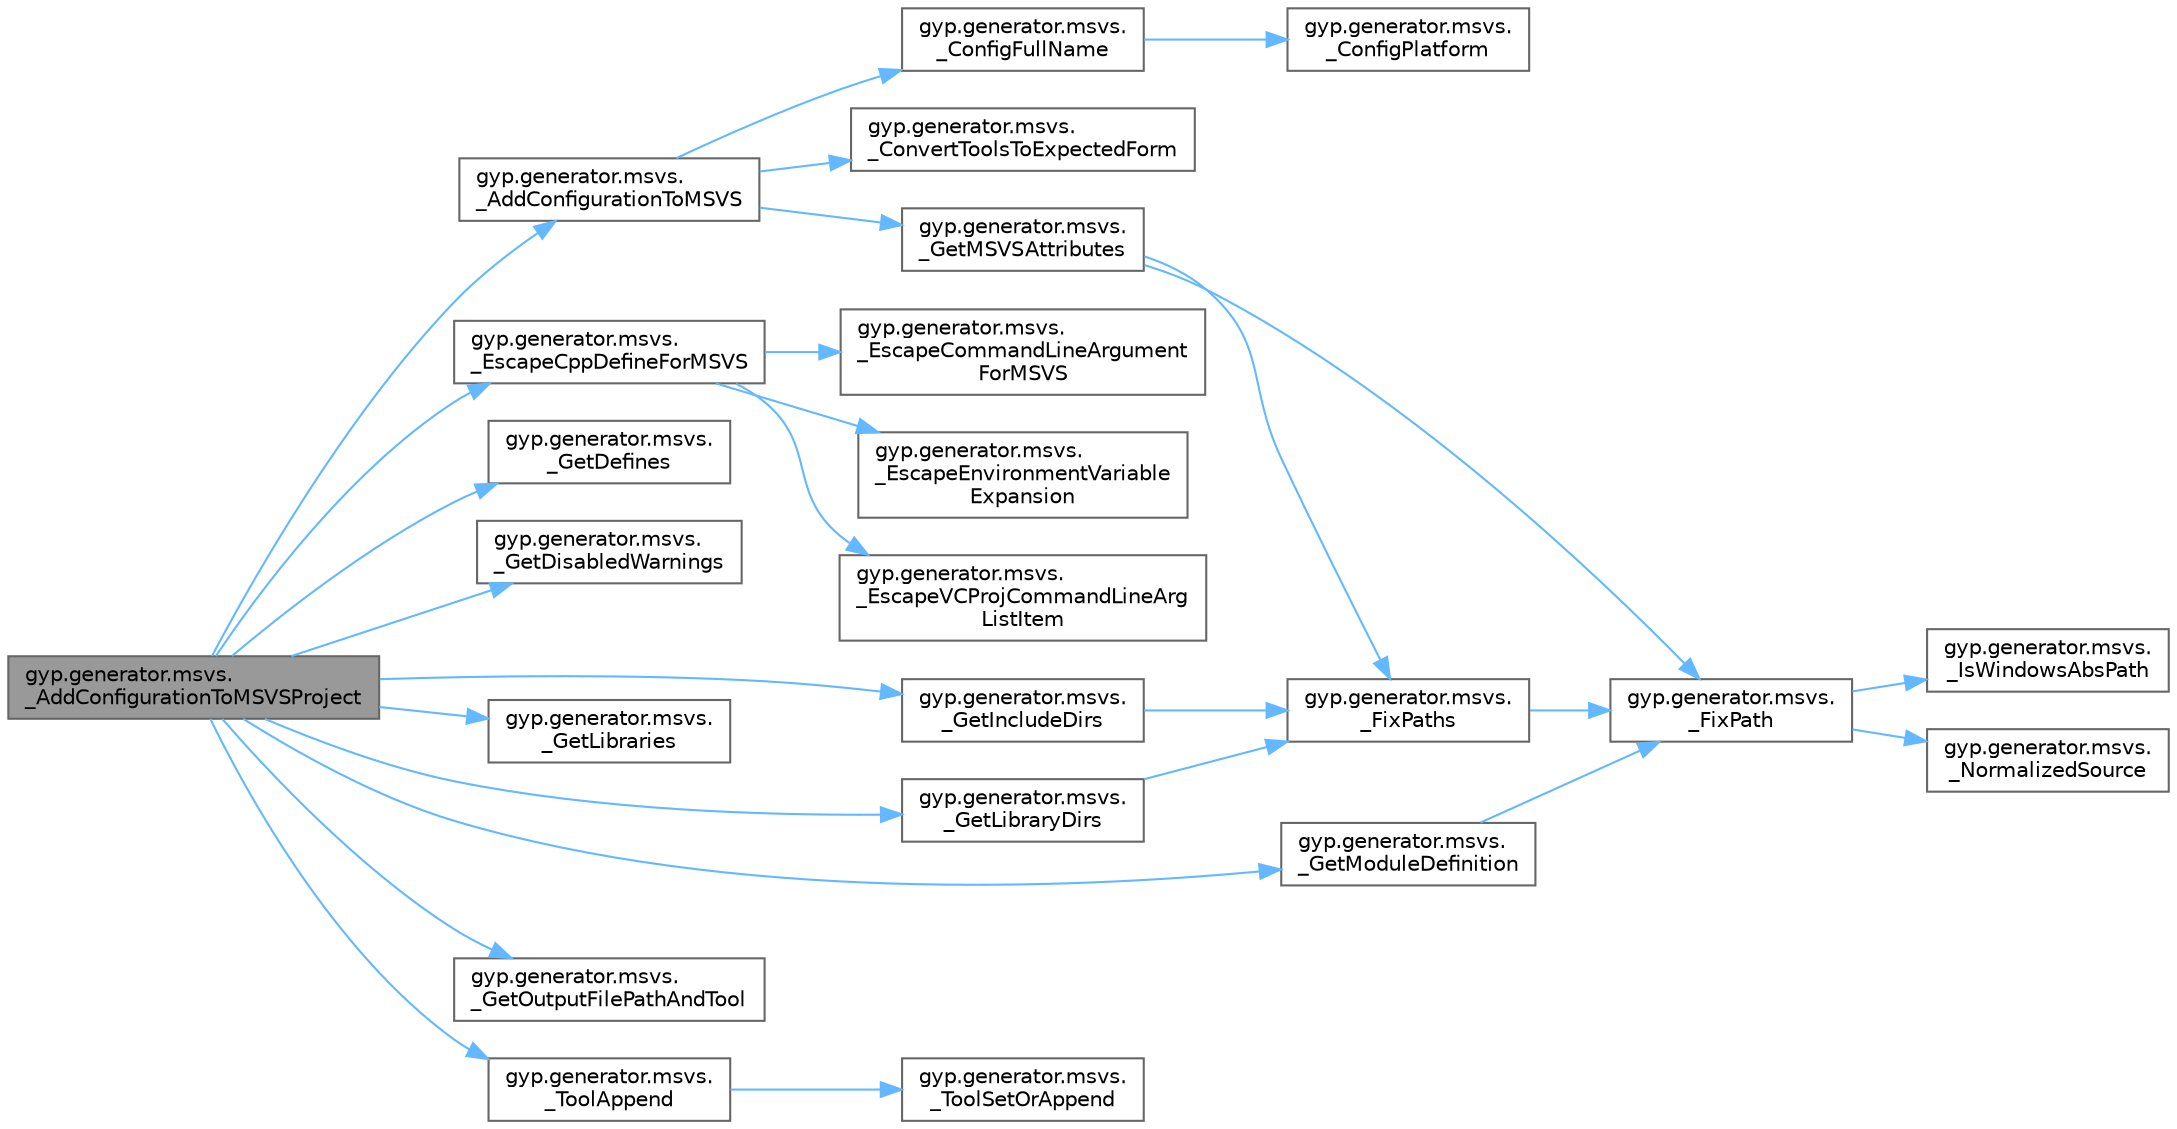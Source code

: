 digraph "gyp.generator.msvs._AddConfigurationToMSVSProject"
{
 // LATEX_PDF_SIZE
  bgcolor="transparent";
  edge [fontname=Helvetica,fontsize=10,labelfontname=Helvetica,labelfontsize=10];
  node [fontname=Helvetica,fontsize=10,shape=box,height=0.2,width=0.4];
  rankdir="LR";
  Node1 [id="Node000001",label="gyp.generator.msvs.\l_AddConfigurationToMSVSProject",height=0.2,width=0.4,color="gray40", fillcolor="grey60", style="filled", fontcolor="black",tooltip=" "];
  Node1 -> Node2 [id="edge27_Node000001_Node000002",color="steelblue1",style="solid",tooltip=" "];
  Node2 [id="Node000002",label="gyp.generator.msvs.\l_AddConfigurationToMSVS",height=0.2,width=0.4,color="grey40", fillcolor="white", style="filled",URL="$namespacegyp_1_1generator_1_1msvs.html#ad2b885c019c007de10fd6229d889acc2",tooltip=" "];
  Node2 -> Node3 [id="edge28_Node000002_Node000003",color="steelblue1",style="solid",tooltip=" "];
  Node3 [id="Node000003",label="gyp.generator.msvs.\l_ConfigFullName",height=0.2,width=0.4,color="grey40", fillcolor="white", style="filled",URL="$namespacegyp_1_1generator_1_1msvs.html#a8a4d2a99d70ef927f3c64435b4a5d30c",tooltip=" "];
  Node3 -> Node4 [id="edge29_Node000003_Node000004",color="steelblue1",style="solid",tooltip=" "];
  Node4 [id="Node000004",label="gyp.generator.msvs.\l_ConfigPlatform",height=0.2,width=0.4,color="grey40", fillcolor="white", style="filled",URL="$namespacegyp_1_1generator_1_1msvs.html#a64ffcac1a3d2cb45c589e0427d447266",tooltip=" "];
  Node2 -> Node5 [id="edge30_Node000002_Node000005",color="steelblue1",style="solid",tooltip=" "];
  Node5 [id="Node000005",label="gyp.generator.msvs.\l_ConvertToolsToExpectedForm",height=0.2,width=0.4,color="grey40", fillcolor="white", style="filled",URL="$namespacegyp_1_1generator_1_1msvs.html#a6b7335c5be0b0337d0999ee7240ba898",tooltip=" "];
  Node2 -> Node6 [id="edge31_Node000002_Node000006",color="steelblue1",style="solid",tooltip=" "];
  Node6 [id="Node000006",label="gyp.generator.msvs.\l_GetMSVSAttributes",height=0.2,width=0.4,color="grey40", fillcolor="white", style="filled",URL="$namespacegyp_1_1generator_1_1msvs.html#a9365678124bfae8620bc06066a586f8d",tooltip=" "];
  Node6 -> Node7 [id="edge32_Node000006_Node000007",color="steelblue1",style="solid",tooltip=" "];
  Node7 [id="Node000007",label="gyp.generator.msvs.\l_FixPath",height=0.2,width=0.4,color="grey40", fillcolor="white", style="filled",URL="$namespacegyp_1_1generator_1_1msvs.html#a706c592f67f43ac8e8e1f0573f747e13",tooltip=" "];
  Node7 -> Node8 [id="edge33_Node000007_Node000008",color="steelblue1",style="solid",tooltip=" "];
  Node8 [id="Node000008",label="gyp.generator.msvs.\l_IsWindowsAbsPath",height=0.2,width=0.4,color="grey40", fillcolor="white", style="filled",URL="$namespacegyp_1_1generator_1_1msvs.html#adfdff838b3dbb7958135554e5816d19f",tooltip=" "];
  Node7 -> Node9 [id="edge34_Node000007_Node000009",color="steelblue1",style="solid",tooltip=" "];
  Node9 [id="Node000009",label="gyp.generator.msvs.\l_NormalizedSource",height=0.2,width=0.4,color="grey40", fillcolor="white", style="filled",URL="$namespacegyp_1_1generator_1_1msvs.html#aaa41e8e158a65fd9c8484eec2d48c72d",tooltip=" "];
  Node6 -> Node10 [id="edge35_Node000006_Node000010",color="steelblue1",style="solid",tooltip=" "];
  Node10 [id="Node000010",label="gyp.generator.msvs.\l_FixPaths",height=0.2,width=0.4,color="grey40", fillcolor="white", style="filled",URL="$namespacegyp_1_1generator_1_1msvs.html#abe0103864b6f70b3c1ab25521cb1f1d0",tooltip=" "];
  Node10 -> Node7 [id="edge36_Node000010_Node000007",color="steelblue1",style="solid",tooltip=" "];
  Node1 -> Node11 [id="edge37_Node000001_Node000011",color="steelblue1",style="solid",tooltip=" "];
  Node11 [id="Node000011",label="gyp.generator.msvs.\l_EscapeCppDefineForMSVS",height=0.2,width=0.4,color="grey40", fillcolor="white", style="filled",URL="$namespacegyp_1_1generator_1_1msvs.html#ac81e960b315aaa264b4bd8f2eee9b162",tooltip=" "];
  Node11 -> Node12 [id="edge38_Node000011_Node000012",color="steelblue1",style="solid",tooltip=" "];
  Node12 [id="Node000012",label="gyp.generator.msvs.\l_EscapeCommandLineArgument\lForMSVS",height=0.2,width=0.4,color="grey40", fillcolor="white", style="filled",URL="$namespacegyp_1_1generator_1_1msvs.html#acfd351e86224cf371502215fe1b1256f",tooltip=" "];
  Node11 -> Node13 [id="edge39_Node000011_Node000013",color="steelblue1",style="solid",tooltip=" "];
  Node13 [id="Node000013",label="gyp.generator.msvs.\l_EscapeEnvironmentVariable\lExpansion",height=0.2,width=0.4,color="grey40", fillcolor="white", style="filled",URL="$namespacegyp_1_1generator_1_1msvs.html#a38343554afe8459470be5cf9607f5b1e",tooltip=" "];
  Node11 -> Node14 [id="edge40_Node000011_Node000014",color="steelblue1",style="solid",tooltip=" "];
  Node14 [id="Node000014",label="gyp.generator.msvs.\l_EscapeVCProjCommandLineArg\lListItem",height=0.2,width=0.4,color="grey40", fillcolor="white", style="filled",URL="$namespacegyp_1_1generator_1_1msvs.html#a8a76e844c7588c0651c376c2feff2451",tooltip=" "];
  Node1 -> Node15 [id="edge41_Node000001_Node000015",color="steelblue1",style="solid",tooltip=" "];
  Node15 [id="Node000015",label="gyp.generator.msvs.\l_GetDefines",height=0.2,width=0.4,color="grey40", fillcolor="white", style="filled",URL="$namespacegyp_1_1generator_1_1msvs.html#ab51b8e8d6de9006e1218aabaa1957c94",tooltip=" "];
  Node1 -> Node16 [id="edge42_Node000001_Node000016",color="steelblue1",style="solid",tooltip=" "];
  Node16 [id="Node000016",label="gyp.generator.msvs.\l_GetDisabledWarnings",height=0.2,width=0.4,color="grey40", fillcolor="white", style="filled",URL="$namespacegyp_1_1generator_1_1msvs.html#a118be64a7aaf0caaefe5e3edd2a60eed",tooltip=" "];
  Node1 -> Node17 [id="edge43_Node000001_Node000017",color="steelblue1",style="solid",tooltip=" "];
  Node17 [id="Node000017",label="gyp.generator.msvs.\l_GetIncludeDirs",height=0.2,width=0.4,color="grey40", fillcolor="white", style="filled",URL="$namespacegyp_1_1generator_1_1msvs.html#aaa5b9ae9fc219edb86b5c2c7725e2e08",tooltip=" "];
  Node17 -> Node10 [id="edge44_Node000017_Node000010",color="steelblue1",style="solid",tooltip=" "];
  Node1 -> Node18 [id="edge45_Node000001_Node000018",color="steelblue1",style="solid",tooltip=" "];
  Node18 [id="Node000018",label="gyp.generator.msvs.\l_GetLibraries",height=0.2,width=0.4,color="grey40", fillcolor="white", style="filled",URL="$namespacegyp_1_1generator_1_1msvs.html#a8a59f9afb6017bd37a8890f8f1a5d821",tooltip=" "];
  Node1 -> Node19 [id="edge46_Node000001_Node000019",color="steelblue1",style="solid",tooltip=" "];
  Node19 [id="Node000019",label="gyp.generator.msvs.\l_GetLibraryDirs",height=0.2,width=0.4,color="grey40", fillcolor="white", style="filled",URL="$namespacegyp_1_1generator_1_1msvs.html#ab56a34c837f449609ca2ac9ec8755478",tooltip=" "];
  Node19 -> Node10 [id="edge47_Node000019_Node000010",color="steelblue1",style="solid",tooltip=" "];
  Node1 -> Node20 [id="edge48_Node000001_Node000020",color="steelblue1",style="solid",tooltip=" "];
  Node20 [id="Node000020",label="gyp.generator.msvs.\l_GetModuleDefinition",height=0.2,width=0.4,color="grey40", fillcolor="white", style="filled",URL="$namespacegyp_1_1generator_1_1msvs.html#ac5fa6d2d137bb751cdffbd3575038d24",tooltip=" "];
  Node20 -> Node7 [id="edge49_Node000020_Node000007",color="steelblue1",style="solid",tooltip=" "];
  Node1 -> Node21 [id="edge50_Node000001_Node000021",color="steelblue1",style="solid",tooltip=" "];
  Node21 [id="Node000021",label="gyp.generator.msvs.\l_GetOutputFilePathAndTool",height=0.2,width=0.4,color="grey40", fillcolor="white", style="filled",URL="$namespacegyp_1_1generator_1_1msvs.html#ae6ab531687951079d4344801bddeead8",tooltip=" "];
  Node1 -> Node22 [id="edge51_Node000001_Node000022",color="steelblue1",style="solid",tooltip=" "];
  Node22 [id="Node000022",label="gyp.generator.msvs.\l_ToolAppend",height=0.2,width=0.4,color="grey40", fillcolor="white", style="filled",URL="$namespacegyp_1_1generator_1_1msvs.html#a4edc9eadd706d9ebfc7ad3e0acca601f",tooltip=" "];
  Node22 -> Node23 [id="edge52_Node000022_Node000023",color="steelblue1",style="solid",tooltip=" "];
  Node23 [id="Node000023",label="gyp.generator.msvs.\l_ToolSetOrAppend",height=0.2,width=0.4,color="grey40", fillcolor="white", style="filled",URL="$namespacegyp_1_1generator_1_1msvs.html#ad8bacea6ce7fa53f7ab87159848a8024",tooltip=" "];
}
